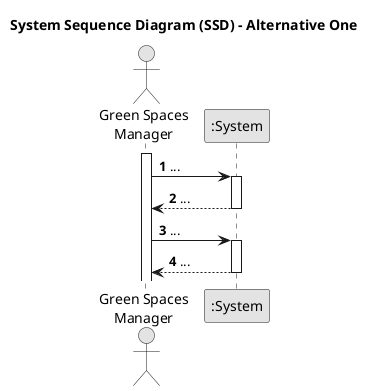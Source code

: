 @startuml
skinparam monochrome true
skinparam packageStyle rectangle
skinparam shadowing false

title System Sequence Diagram (SSD) - Alternative One

autonumber

actor "Green Spaces\nManager" as GSM
participant ":System" as System

activate GSM

    GSM -> System : ...
    activate System

        System --> GSM : ...
    deactivate System

    GSM -> System : ...
    activate System

        System --> GSM : ...
    deactivate System

@enduml